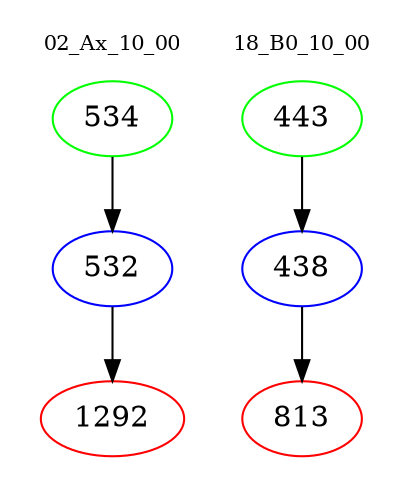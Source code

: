 digraph{
subgraph cluster_0 {
color = white
label = "02_Ax_10_00";
fontsize=10;
T0_534 [label="534", color="green"]
T0_534 -> T0_532 [color="black"]
T0_532 [label="532", color="blue"]
T0_532 -> T0_1292 [color="black"]
T0_1292 [label="1292", color="red"]
}
subgraph cluster_1 {
color = white
label = "18_B0_10_00";
fontsize=10;
T1_443 [label="443", color="green"]
T1_443 -> T1_438 [color="black"]
T1_438 [label="438", color="blue"]
T1_438 -> T1_813 [color="black"]
T1_813 [label="813", color="red"]
}
}
